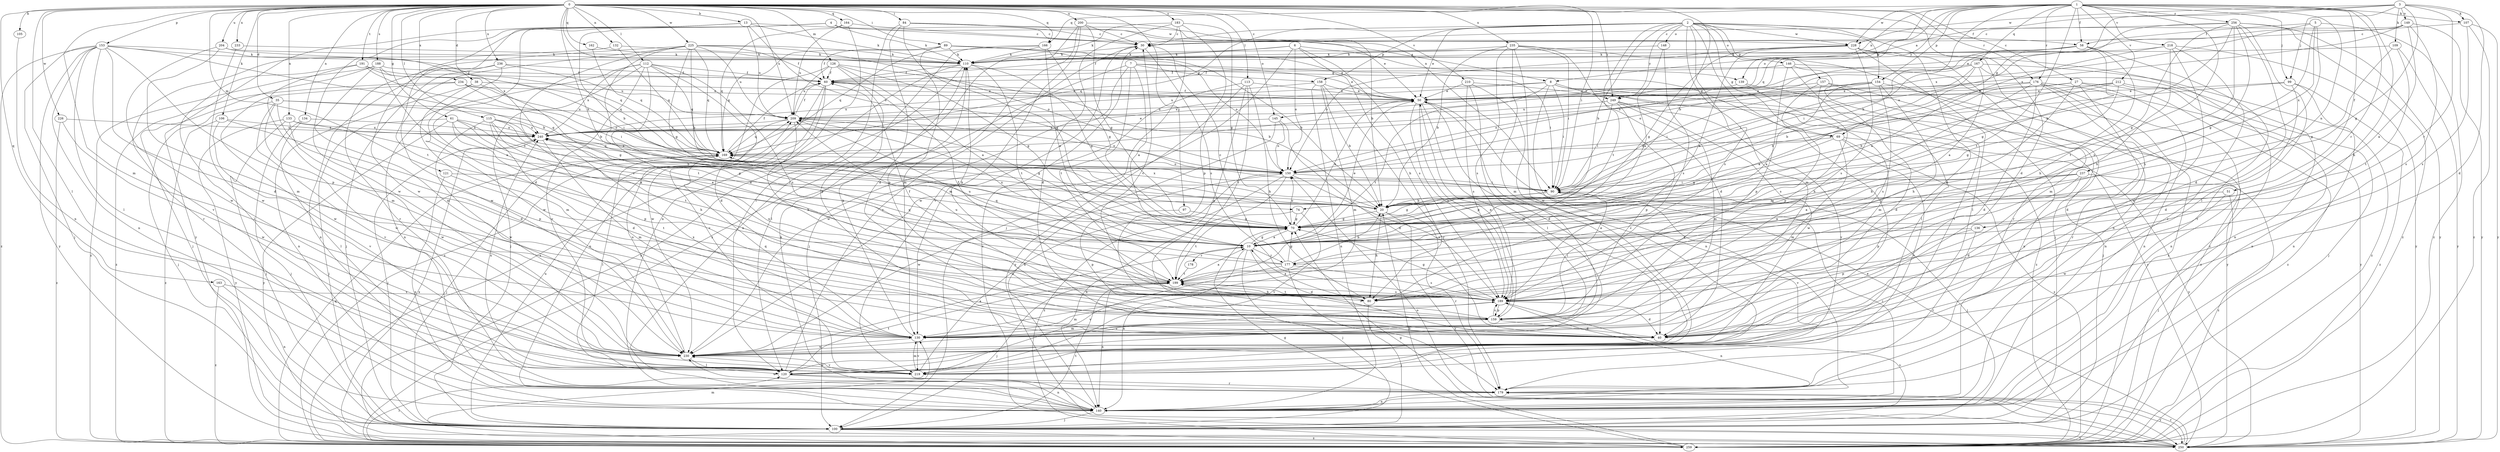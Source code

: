 strict digraph  {
0;
1;
2;
3;
4;
5;
6;
7;
8;
10;
13;
20;
27;
30;
35;
38;
40;
50;
51;
58;
60;
61;
69;
70;
74;
80;
84;
89;
90;
97;
99;
100;
105;
106;
107;
109;
110;
112;
113;
115;
120;
121;
126;
130;
132;
133;
134;
136;
139;
140;
145;
146;
148;
149;
150;
153;
154;
157;
158;
159;
162;
163;
164;
166;
167;
169;
176;
177;
178;
179;
183;
188;
189;
191;
199;
200;
204;
209;
210;
212;
218;
219;
225;
226;
228;
230;
233;
234;
235;
236;
237;
240;
249;
250;
256;
259;
0 -> 13  [label=b];
0 -> 20  [label=b];
0 -> 27  [label=c];
0 -> 35  [label=d];
0 -> 38  [label=d];
0 -> 40  [label=d];
0 -> 61  [label=g];
0 -> 69  [label=g];
0 -> 74  [label=h];
0 -> 84  [label=i];
0 -> 89  [label=i];
0 -> 90  [label=i];
0 -> 97  [label=j];
0 -> 105  [label=k];
0 -> 106  [label=k];
0 -> 112  [label=l];
0 -> 113  [label=l];
0 -> 115  [label=l];
0 -> 120  [label=l];
0 -> 121  [label=m];
0 -> 126  [label=m];
0 -> 130  [label=m];
0 -> 132  [label=n];
0 -> 133  [label=n];
0 -> 134  [label=n];
0 -> 145  [label=o];
0 -> 153  [label=p];
0 -> 162  [label=q];
0 -> 163  [label=q];
0 -> 164  [label=q];
0 -> 166  [label=q];
0 -> 176  [label=r];
0 -> 183  [label=s];
0 -> 188  [label=s];
0 -> 191  [label=t];
0 -> 200  [label=u];
0 -> 204  [label=u];
0 -> 209  [label=u];
0 -> 210  [label=v];
0 -> 225  [label=w];
0 -> 226  [label=w];
0 -> 233  [label=x];
0 -> 234  [label=x];
0 -> 235  [label=x];
0 -> 236  [label=x];
0 -> 249  [label=y];
1 -> 51  [label=f];
1 -> 58  [label=f];
1 -> 74  [label=h];
1 -> 80  [label=h];
1 -> 99  [label=j];
1 -> 107  [label=k];
1 -> 136  [label=n];
1 -> 139  [label=n];
1 -> 145  [label=o];
1 -> 154  [label=p];
1 -> 166  [label=q];
1 -> 167  [label=q];
1 -> 169  [label=q];
1 -> 176  [label=r];
1 -> 177  [label=r];
1 -> 189  [label=s];
1 -> 199  [label=t];
1 -> 212  [label=v];
1 -> 218  [label=v];
1 -> 228  [label=w];
1 -> 249  [label=y];
1 -> 256  [label=z];
2 -> 20  [label=b];
2 -> 30  [label=c];
2 -> 40  [label=d];
2 -> 50  [label=e];
2 -> 58  [label=f];
2 -> 69  [label=g];
2 -> 120  [label=l];
2 -> 130  [label=m];
2 -> 146  [label=o];
2 -> 148  [label=o];
2 -> 154  [label=p];
2 -> 157  [label=p];
2 -> 158  [label=p];
2 -> 169  [label=q];
2 -> 189  [label=s];
2 -> 199  [label=t];
2 -> 228  [label=w];
2 -> 249  [label=y];
3 -> 8  [label=a];
3 -> 40  [label=d];
3 -> 69  [label=g];
3 -> 70  [label=g];
3 -> 99  [label=j];
3 -> 107  [label=k];
3 -> 109  [label=k];
3 -> 149  [label=o];
3 -> 177  [label=r];
3 -> 228  [label=w];
4 -> 8  [label=a];
4 -> 20  [label=b];
4 -> 40  [label=d];
4 -> 110  [label=k];
4 -> 228  [label=w];
4 -> 230  [label=w];
5 -> 58  [label=f];
5 -> 70  [label=g];
5 -> 80  [label=h];
5 -> 237  [label=x];
5 -> 240  [label=x];
5 -> 259  [label=z];
6 -> 60  [label=f];
6 -> 80  [label=h];
6 -> 110  [label=k];
6 -> 139  [label=n];
6 -> 150  [label=o];
6 -> 189  [label=s];
6 -> 230  [label=w];
7 -> 10  [label=a];
7 -> 50  [label=e];
7 -> 90  [label=i];
7 -> 100  [label=j];
7 -> 120  [label=l];
7 -> 158  [label=p];
7 -> 199  [label=t];
8 -> 90  [label=i];
8 -> 140  [label=n];
8 -> 199  [label=t];
8 -> 209  [label=u];
8 -> 240  [label=x];
8 -> 249  [label=y];
8 -> 250  [label=y];
8 -> 259  [label=z];
10 -> 40  [label=d];
10 -> 50  [label=e];
10 -> 70  [label=g];
10 -> 100  [label=j];
10 -> 140  [label=n];
10 -> 169  [label=q];
10 -> 177  [label=r];
10 -> 178  [label=r];
10 -> 209  [label=u];
13 -> 30  [label=c];
13 -> 110  [label=k];
13 -> 150  [label=o];
13 -> 199  [label=t];
13 -> 209  [label=u];
13 -> 230  [label=w];
13 -> 250  [label=y];
20 -> 70  [label=g];
20 -> 80  [label=h];
20 -> 179  [label=r];
20 -> 240  [label=x];
20 -> 250  [label=y];
27 -> 20  [label=b];
27 -> 40  [label=d];
27 -> 50  [label=e];
27 -> 80  [label=h];
27 -> 140  [label=n];
27 -> 259  [label=z];
30 -> 110  [label=k];
30 -> 130  [label=m];
30 -> 189  [label=s];
35 -> 40  [label=d];
35 -> 100  [label=j];
35 -> 169  [label=q];
35 -> 209  [label=u];
35 -> 219  [label=v];
35 -> 230  [label=w];
38 -> 50  [label=e];
38 -> 70  [label=g];
38 -> 130  [label=m];
38 -> 140  [label=n];
50 -> 40  [label=d];
50 -> 60  [label=f];
50 -> 130  [label=m];
50 -> 159  [label=p];
50 -> 189  [label=s];
50 -> 209  [label=u];
51 -> 10  [label=a];
51 -> 20  [label=b];
51 -> 100  [label=j];
51 -> 230  [label=w];
58 -> 70  [label=g];
58 -> 80  [label=h];
58 -> 90  [label=i];
58 -> 110  [label=k];
58 -> 150  [label=o];
58 -> 179  [label=r];
60 -> 50  [label=e];
60 -> 140  [label=n];
60 -> 219  [label=v];
60 -> 230  [label=w];
61 -> 10  [label=a];
61 -> 100  [label=j];
61 -> 150  [label=o];
61 -> 159  [label=p];
61 -> 199  [label=t];
61 -> 240  [label=x];
61 -> 250  [label=y];
69 -> 70  [label=g];
69 -> 130  [label=m];
69 -> 169  [label=q];
69 -> 219  [label=v];
69 -> 250  [label=y];
69 -> 259  [label=z];
70 -> 10  [label=a];
70 -> 50  [label=e];
70 -> 150  [label=o];
74 -> 70  [label=g];
74 -> 199  [label=t];
74 -> 219  [label=v];
80 -> 10  [label=a];
80 -> 30  [label=c];
80 -> 60  [label=f];
80 -> 100  [label=j];
80 -> 110  [label=k];
84 -> 30  [label=c];
84 -> 40  [label=d];
84 -> 50  [label=e];
84 -> 70  [label=g];
84 -> 90  [label=i];
84 -> 120  [label=l];
89 -> 20  [label=b];
89 -> 50  [label=e];
89 -> 60  [label=f];
89 -> 110  [label=k];
89 -> 150  [label=o];
89 -> 159  [label=p];
89 -> 169  [label=q];
90 -> 20  [label=b];
90 -> 70  [label=g];
90 -> 100  [label=j];
90 -> 219  [label=v];
97 -> 70  [label=g];
97 -> 159  [label=p];
99 -> 40  [label=d];
99 -> 50  [label=e];
99 -> 140  [label=n];
99 -> 150  [label=o];
99 -> 259  [label=z];
100 -> 189  [label=s];
100 -> 199  [label=t];
100 -> 209  [label=u];
100 -> 250  [label=y];
100 -> 259  [label=z];
105 -> 140  [label=n];
106 -> 159  [label=p];
106 -> 219  [label=v];
106 -> 240  [label=x];
106 -> 259  [label=z];
107 -> 30  [label=c];
107 -> 189  [label=s];
107 -> 250  [label=y];
107 -> 259  [label=z];
109 -> 70  [label=g];
109 -> 110  [label=k];
109 -> 199  [label=t];
109 -> 250  [label=y];
110 -> 60  [label=f];
110 -> 70  [label=g];
110 -> 199  [label=t];
110 -> 250  [label=y];
110 -> 259  [label=z];
112 -> 40  [label=d];
112 -> 60  [label=f];
112 -> 100  [label=j];
112 -> 140  [label=n];
112 -> 169  [label=q];
112 -> 189  [label=s];
112 -> 199  [label=t];
112 -> 219  [label=v];
112 -> 240  [label=x];
113 -> 50  [label=e];
113 -> 80  [label=h];
113 -> 159  [label=p];
113 -> 199  [label=t];
113 -> 230  [label=w];
113 -> 250  [label=y];
115 -> 10  [label=a];
115 -> 20  [label=b];
115 -> 40  [label=d];
115 -> 70  [label=g];
115 -> 80  [label=h];
115 -> 230  [label=w];
115 -> 240  [label=x];
120 -> 30  [label=c];
120 -> 140  [label=n];
120 -> 179  [label=r];
120 -> 199  [label=t];
120 -> 240  [label=x];
121 -> 90  [label=i];
121 -> 140  [label=n];
121 -> 199  [label=t];
126 -> 10  [label=a];
126 -> 20  [label=b];
126 -> 60  [label=f];
126 -> 70  [label=g];
126 -> 159  [label=p];
126 -> 209  [label=u];
126 -> 259  [label=z];
130 -> 110  [label=k];
130 -> 169  [label=q];
130 -> 219  [label=v];
130 -> 230  [label=w];
130 -> 240  [label=x];
132 -> 110  [label=k];
132 -> 169  [label=q];
132 -> 179  [label=r];
133 -> 10  [label=a];
133 -> 100  [label=j];
133 -> 230  [label=w];
133 -> 240  [label=x];
133 -> 250  [label=y];
134 -> 100  [label=j];
134 -> 120  [label=l];
134 -> 240  [label=x];
136 -> 10  [label=a];
136 -> 159  [label=p];
136 -> 179  [label=r];
139 -> 40  [label=d];
139 -> 50  [label=e];
139 -> 130  [label=m];
140 -> 90  [label=i];
140 -> 100  [label=j];
140 -> 110  [label=k];
145 -> 40  [label=d];
145 -> 140  [label=n];
145 -> 150  [label=o];
145 -> 240  [label=x];
146 -> 60  [label=f];
146 -> 120  [label=l];
146 -> 159  [label=p];
146 -> 219  [label=v];
146 -> 259  [label=z];
148 -> 10  [label=a];
148 -> 110  [label=k];
148 -> 189  [label=s];
149 -> 10  [label=a];
149 -> 30  [label=c];
149 -> 50  [label=e];
149 -> 189  [label=s];
149 -> 240  [label=x];
149 -> 250  [label=y];
150 -> 90  [label=i];
150 -> 140  [label=n];
150 -> 189  [label=s];
150 -> 230  [label=w];
150 -> 259  [label=z];
153 -> 20  [label=b];
153 -> 40  [label=d];
153 -> 100  [label=j];
153 -> 110  [label=k];
153 -> 120  [label=l];
153 -> 140  [label=n];
153 -> 159  [label=p];
153 -> 169  [label=q];
153 -> 219  [label=v];
153 -> 250  [label=y];
153 -> 259  [label=z];
154 -> 10  [label=a];
154 -> 50  [label=e];
154 -> 80  [label=h];
154 -> 90  [label=i];
154 -> 140  [label=n];
154 -> 150  [label=o];
154 -> 189  [label=s];
157 -> 50  [label=e];
157 -> 100  [label=j];
157 -> 140  [label=n];
157 -> 159  [label=p];
157 -> 189  [label=s];
158 -> 20  [label=b];
158 -> 50  [label=e];
158 -> 130  [label=m];
158 -> 140  [label=n];
158 -> 179  [label=r];
158 -> 240  [label=x];
159 -> 40  [label=d];
159 -> 50  [label=e];
159 -> 90  [label=i];
159 -> 130  [label=m];
159 -> 189  [label=s];
159 -> 199  [label=t];
162 -> 110  [label=k];
162 -> 169  [label=q];
163 -> 140  [label=n];
163 -> 189  [label=s];
163 -> 259  [label=z];
164 -> 30  [label=c];
164 -> 140  [label=n];
164 -> 169  [label=q];
164 -> 209  [label=u];
166 -> 10  [label=a];
166 -> 70  [label=g];
166 -> 110  [label=k];
166 -> 140  [label=n];
166 -> 169  [label=q];
167 -> 10  [label=a];
167 -> 20  [label=b];
167 -> 60  [label=f];
167 -> 90  [label=i];
167 -> 140  [label=n];
167 -> 150  [label=o];
167 -> 259  [label=z];
169 -> 60  [label=f];
169 -> 100  [label=j];
169 -> 120  [label=l];
169 -> 150  [label=o];
176 -> 10  [label=a];
176 -> 40  [label=d];
176 -> 50  [label=e];
176 -> 80  [label=h];
176 -> 140  [label=n];
176 -> 179  [label=r];
176 -> 250  [label=y];
176 -> 259  [label=z];
177 -> 20  [label=b];
177 -> 30  [label=c];
177 -> 70  [label=g];
177 -> 169  [label=q];
177 -> 179  [label=r];
177 -> 189  [label=s];
177 -> 209  [label=u];
177 -> 219  [label=v];
178 -> 199  [label=t];
179 -> 140  [label=n];
179 -> 230  [label=w];
179 -> 250  [label=y];
183 -> 30  [label=c];
183 -> 40  [label=d];
183 -> 70  [label=g];
183 -> 100  [label=j];
183 -> 110  [label=k];
183 -> 159  [label=p];
188 -> 10  [label=a];
188 -> 60  [label=f];
188 -> 90  [label=i];
188 -> 100  [label=j];
188 -> 130  [label=m];
188 -> 259  [label=z];
189 -> 40  [label=d];
189 -> 70  [label=g];
189 -> 130  [label=m];
189 -> 140  [label=n];
189 -> 159  [label=p];
189 -> 199  [label=t];
189 -> 209  [label=u];
189 -> 240  [label=x];
191 -> 20  [label=b];
191 -> 60  [label=f];
191 -> 120  [label=l];
191 -> 130  [label=m];
191 -> 169  [label=q];
199 -> 10  [label=a];
199 -> 60  [label=f];
199 -> 80  [label=h];
199 -> 100  [label=j];
199 -> 140  [label=n];
199 -> 189  [label=s];
200 -> 20  [label=b];
200 -> 30  [label=c];
200 -> 70  [label=g];
200 -> 130  [label=m];
200 -> 219  [label=v];
200 -> 259  [label=z];
204 -> 110  [label=k];
204 -> 130  [label=m];
204 -> 230  [label=w];
204 -> 240  [label=x];
209 -> 60  [label=f];
209 -> 70  [label=g];
209 -> 80  [label=h];
209 -> 150  [label=o];
209 -> 169  [label=q];
209 -> 240  [label=x];
210 -> 50  [label=e];
210 -> 120  [label=l];
210 -> 189  [label=s];
210 -> 219  [label=v];
210 -> 250  [label=y];
212 -> 20  [label=b];
212 -> 50  [label=e];
212 -> 70  [label=g];
212 -> 90  [label=i];
212 -> 100  [label=j];
212 -> 140  [label=n];
218 -> 10  [label=a];
218 -> 110  [label=k];
218 -> 130  [label=m];
218 -> 179  [label=r];
218 -> 230  [label=w];
218 -> 250  [label=y];
219 -> 130  [label=m];
219 -> 150  [label=o];
219 -> 230  [label=w];
225 -> 10  [label=a];
225 -> 20  [label=b];
225 -> 60  [label=f];
225 -> 70  [label=g];
225 -> 110  [label=k];
225 -> 150  [label=o];
225 -> 169  [label=q];
225 -> 179  [label=r];
225 -> 189  [label=s];
225 -> 209  [label=u];
225 -> 230  [label=w];
226 -> 230  [label=w];
226 -> 240  [label=x];
226 -> 259  [label=z];
228 -> 10  [label=a];
228 -> 70  [label=g];
228 -> 110  [label=k];
228 -> 120  [label=l];
228 -> 140  [label=n];
228 -> 150  [label=o];
228 -> 179  [label=r];
228 -> 189  [label=s];
228 -> 259  [label=z];
230 -> 10  [label=a];
230 -> 50  [label=e];
230 -> 120  [label=l];
230 -> 189  [label=s];
230 -> 209  [label=u];
230 -> 219  [label=v];
233 -> 110  [label=k];
233 -> 230  [label=w];
234 -> 50  [label=e];
234 -> 90  [label=i];
234 -> 150  [label=o];
234 -> 230  [label=w];
234 -> 259  [label=z];
235 -> 20  [label=b];
235 -> 40  [label=d];
235 -> 90  [label=i];
235 -> 100  [label=j];
235 -> 110  [label=k];
235 -> 130  [label=m];
235 -> 189  [label=s];
235 -> 230  [label=w];
236 -> 60  [label=f];
236 -> 100  [label=j];
236 -> 140  [label=n];
236 -> 209  [label=u];
236 -> 230  [label=w];
237 -> 10  [label=a];
237 -> 40  [label=d];
237 -> 70  [label=g];
237 -> 90  [label=i];
237 -> 159  [label=p];
237 -> 259  [label=z];
240 -> 50  [label=e];
240 -> 100  [label=j];
240 -> 130  [label=m];
240 -> 169  [label=q];
249 -> 90  [label=i];
249 -> 130  [label=m];
249 -> 159  [label=p];
249 -> 209  [label=u];
249 -> 219  [label=v];
249 -> 230  [label=w];
250 -> 30  [label=c];
250 -> 50  [label=e];
250 -> 70  [label=g];
250 -> 150  [label=o];
250 -> 179  [label=r];
250 -> 240  [label=x];
256 -> 20  [label=b];
256 -> 30  [label=c];
256 -> 40  [label=d];
256 -> 70  [label=g];
256 -> 80  [label=h];
256 -> 120  [label=l];
256 -> 150  [label=o];
256 -> 199  [label=t];
256 -> 250  [label=y];
256 -> 259  [label=z];
259 -> 20  [label=b];
259 -> 70  [label=g];
259 -> 120  [label=l];
259 -> 130  [label=m];
259 -> 169  [label=q];
}
